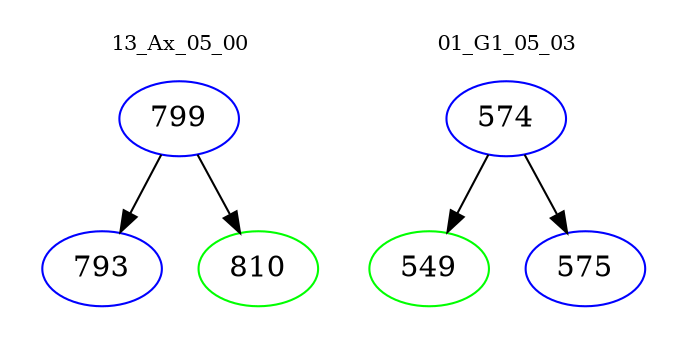 digraph{
subgraph cluster_0 {
color = white
label = "13_Ax_05_00";
fontsize=10;
T0_799 [label="799", color="blue"]
T0_799 -> T0_793 [color="black"]
T0_793 [label="793", color="blue"]
T0_799 -> T0_810 [color="black"]
T0_810 [label="810", color="green"]
}
subgraph cluster_1 {
color = white
label = "01_G1_05_03";
fontsize=10;
T1_574 [label="574", color="blue"]
T1_574 -> T1_549 [color="black"]
T1_549 [label="549", color="green"]
T1_574 -> T1_575 [color="black"]
T1_575 [label="575", color="blue"]
}
}
